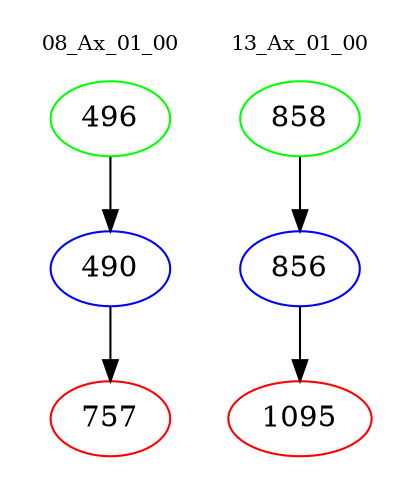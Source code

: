 digraph{
subgraph cluster_0 {
color = white
label = "08_Ax_01_00";
fontsize=10;
T0_496 [label="496", color="green"]
T0_496 -> T0_490 [color="black"]
T0_490 [label="490", color="blue"]
T0_490 -> T0_757 [color="black"]
T0_757 [label="757", color="red"]
}
subgraph cluster_1 {
color = white
label = "13_Ax_01_00";
fontsize=10;
T1_858 [label="858", color="green"]
T1_858 -> T1_856 [color="black"]
T1_856 [label="856", color="blue"]
T1_856 -> T1_1095 [color="black"]
T1_1095 [label="1095", color="red"]
}
}
